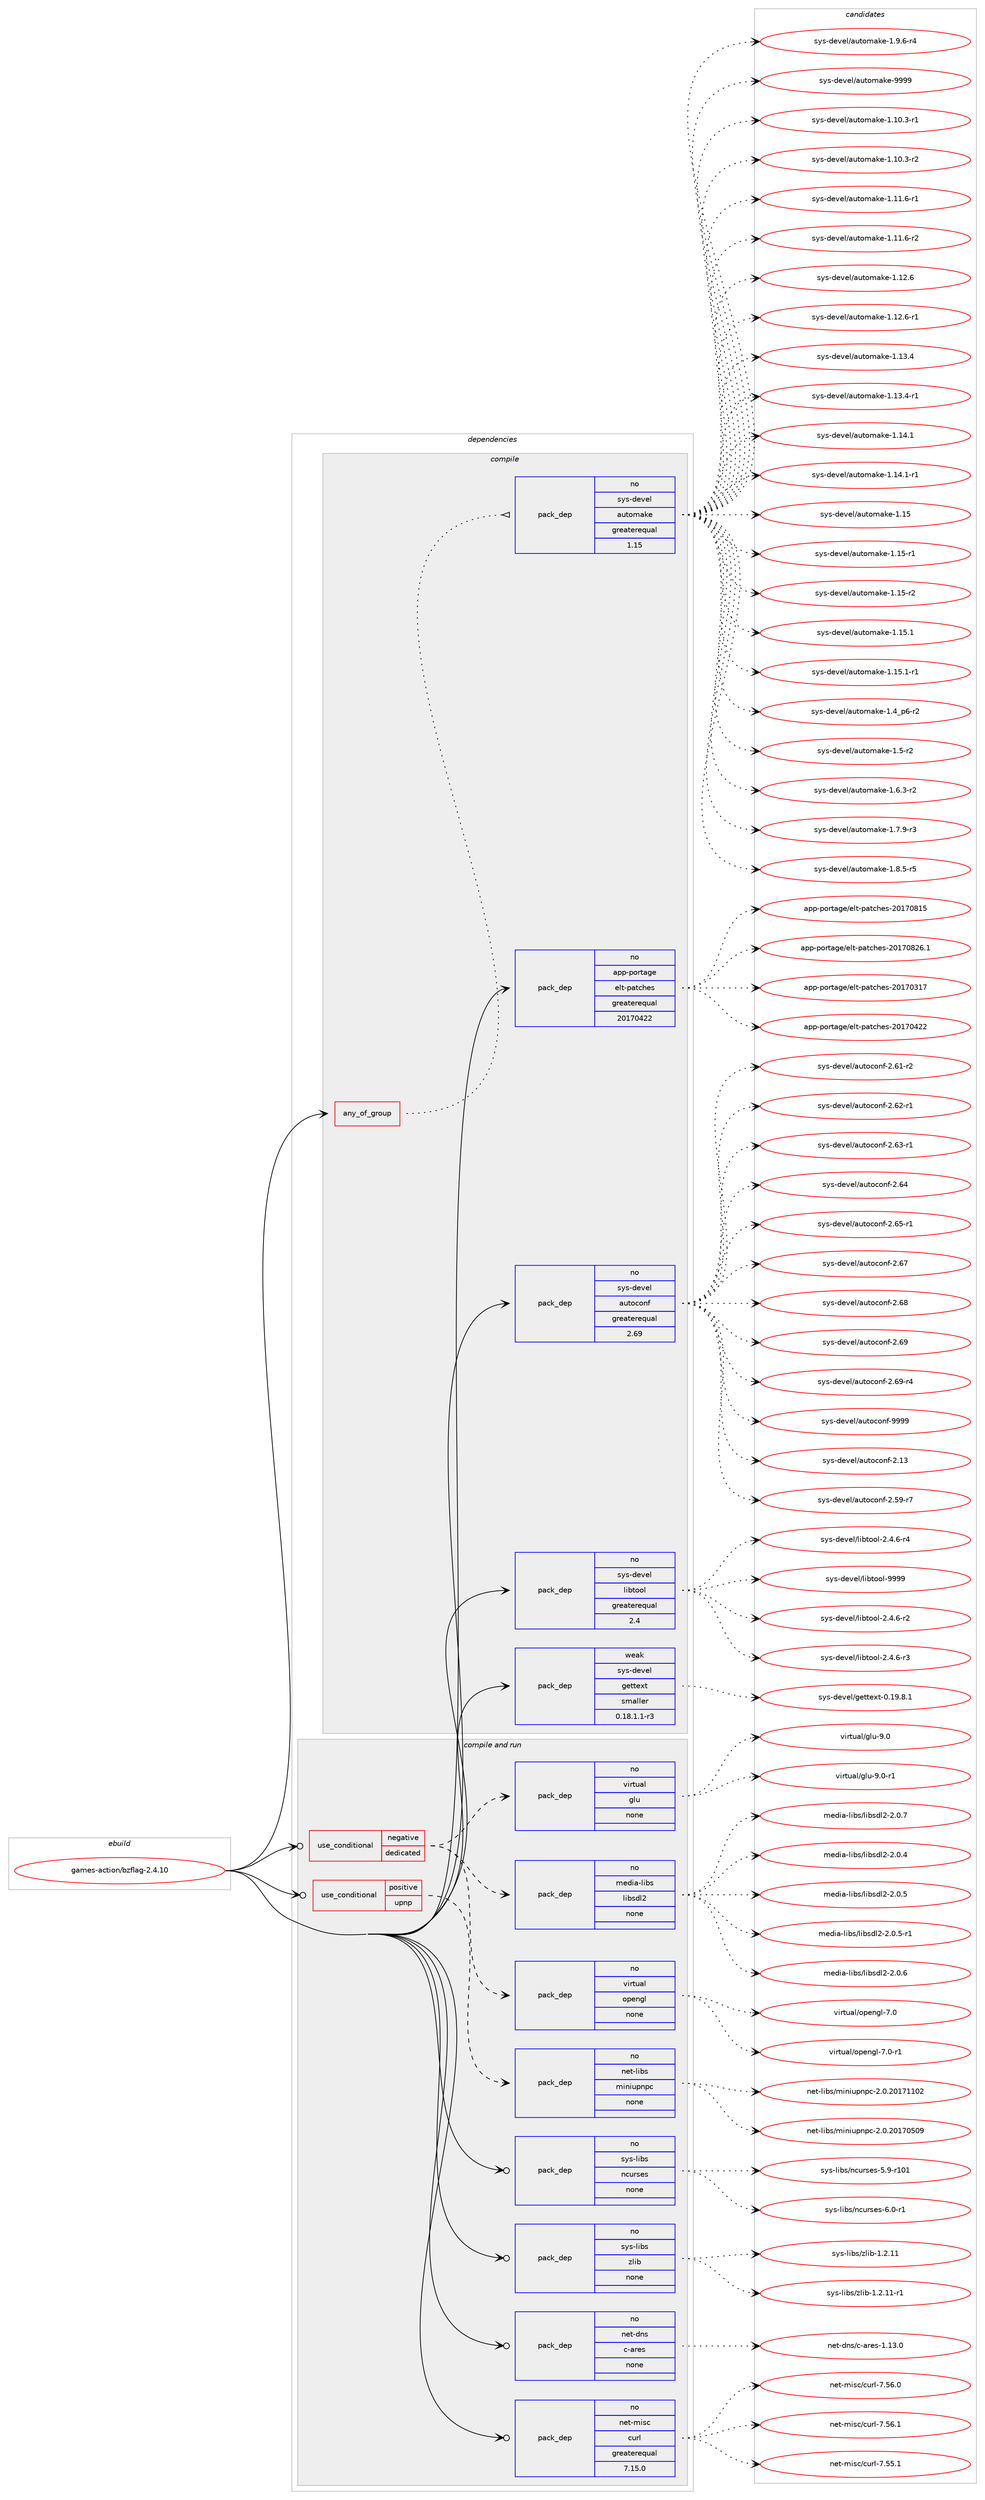 digraph prolog {

# *************
# Graph options
# *************

newrank=true;
concentrate=true;
compound=true;
graph [rankdir=LR,fontname=Helvetica,fontsize=10,ranksep=1.5];#, ranksep=2.5, nodesep=0.2];
edge  [arrowhead=vee];
node  [fontname=Helvetica,fontsize=10];

# **********
# The ebuild
# **********

subgraph cluster_leftcol {
color=gray;
rank=same;
label=<<i>ebuild</i>>;
id [label="games-action/bzflag-2.4.10", color=red, width=4, href="../games-action/bzflag-2.4.10.svg"];
}

# ****************
# The dependencies
# ****************

subgraph cluster_midcol {
color=gray;
label=<<i>dependencies</i>>;
subgraph cluster_compile {
fillcolor="#eeeeee";
style=filled;
label=<<i>compile</i>>;
subgraph any4292 {
dependency292410 [label=<<TABLE BORDER="0" CELLBORDER="1" CELLSPACING="0" CELLPADDING="4"><TR><TD CELLPADDING="10">any_of_group</TD></TR></TABLE>>, shape=none, color=red];subgraph pack208498 {
dependency292411 [label=<<TABLE BORDER="0" CELLBORDER="1" CELLSPACING="0" CELLPADDING="4" WIDTH="220"><TR><TD ROWSPAN="6" CELLPADDING="30">pack_dep</TD></TR><TR><TD WIDTH="110">no</TD></TR><TR><TD>sys-devel</TD></TR><TR><TD>automake</TD></TR><TR><TD>greaterequal</TD></TR><TR><TD>1.15</TD></TR></TABLE>>, shape=none, color=blue];
}
dependency292410:e -> dependency292411:w [weight=20,style="dotted",arrowhead="oinv"];
}
id:e -> dependency292410:w [weight=20,style="solid",arrowhead="vee"];
subgraph pack208499 {
dependency292412 [label=<<TABLE BORDER="0" CELLBORDER="1" CELLSPACING="0" CELLPADDING="4" WIDTH="220"><TR><TD ROWSPAN="6" CELLPADDING="30">pack_dep</TD></TR><TR><TD WIDTH="110">no</TD></TR><TR><TD>app-portage</TD></TR><TR><TD>elt-patches</TD></TR><TR><TD>greaterequal</TD></TR><TR><TD>20170422</TD></TR></TABLE>>, shape=none, color=blue];
}
id:e -> dependency292412:w [weight=20,style="solid",arrowhead="vee"];
subgraph pack208500 {
dependency292413 [label=<<TABLE BORDER="0" CELLBORDER="1" CELLSPACING="0" CELLPADDING="4" WIDTH="220"><TR><TD ROWSPAN="6" CELLPADDING="30">pack_dep</TD></TR><TR><TD WIDTH="110">no</TD></TR><TR><TD>sys-devel</TD></TR><TR><TD>autoconf</TD></TR><TR><TD>greaterequal</TD></TR><TR><TD>2.69</TD></TR></TABLE>>, shape=none, color=blue];
}
id:e -> dependency292413:w [weight=20,style="solid",arrowhead="vee"];
subgraph pack208501 {
dependency292414 [label=<<TABLE BORDER="0" CELLBORDER="1" CELLSPACING="0" CELLPADDING="4" WIDTH="220"><TR><TD ROWSPAN="6" CELLPADDING="30">pack_dep</TD></TR><TR><TD WIDTH="110">no</TD></TR><TR><TD>sys-devel</TD></TR><TR><TD>libtool</TD></TR><TR><TD>greaterequal</TD></TR><TR><TD>2.4</TD></TR></TABLE>>, shape=none, color=blue];
}
id:e -> dependency292414:w [weight=20,style="solid",arrowhead="vee"];
subgraph pack208502 {
dependency292415 [label=<<TABLE BORDER="0" CELLBORDER="1" CELLSPACING="0" CELLPADDING="4" WIDTH="220"><TR><TD ROWSPAN="6" CELLPADDING="30">pack_dep</TD></TR><TR><TD WIDTH="110">weak</TD></TR><TR><TD>sys-devel</TD></TR><TR><TD>gettext</TD></TR><TR><TD>smaller</TD></TR><TR><TD>0.18.1.1-r3</TD></TR></TABLE>>, shape=none, color=blue];
}
id:e -> dependency292415:w [weight=20,style="solid",arrowhead="vee"];
}
subgraph cluster_compileandrun {
fillcolor="#eeeeee";
style=filled;
label=<<i>compile and run</i>>;
subgraph cond79568 {
dependency292416 [label=<<TABLE BORDER="0" CELLBORDER="1" CELLSPACING="0" CELLPADDING="4"><TR><TD ROWSPAN="3" CELLPADDING="10">use_conditional</TD></TR><TR><TD>negative</TD></TR><TR><TD>dedicated</TD></TR></TABLE>>, shape=none, color=red];
subgraph pack208503 {
dependency292417 [label=<<TABLE BORDER="0" CELLBORDER="1" CELLSPACING="0" CELLPADDING="4" WIDTH="220"><TR><TD ROWSPAN="6" CELLPADDING="30">pack_dep</TD></TR><TR><TD WIDTH="110">no</TD></TR><TR><TD>media-libs</TD></TR><TR><TD>libsdl2</TD></TR><TR><TD>none</TD></TR><TR><TD></TD></TR></TABLE>>, shape=none, color=blue];
}
dependency292416:e -> dependency292417:w [weight=20,style="dashed",arrowhead="vee"];
subgraph pack208504 {
dependency292418 [label=<<TABLE BORDER="0" CELLBORDER="1" CELLSPACING="0" CELLPADDING="4" WIDTH="220"><TR><TD ROWSPAN="6" CELLPADDING="30">pack_dep</TD></TR><TR><TD WIDTH="110">no</TD></TR><TR><TD>virtual</TD></TR><TR><TD>glu</TD></TR><TR><TD>none</TD></TR><TR><TD></TD></TR></TABLE>>, shape=none, color=blue];
}
dependency292416:e -> dependency292418:w [weight=20,style="dashed",arrowhead="vee"];
subgraph pack208505 {
dependency292419 [label=<<TABLE BORDER="0" CELLBORDER="1" CELLSPACING="0" CELLPADDING="4" WIDTH="220"><TR><TD ROWSPAN="6" CELLPADDING="30">pack_dep</TD></TR><TR><TD WIDTH="110">no</TD></TR><TR><TD>virtual</TD></TR><TR><TD>opengl</TD></TR><TR><TD>none</TD></TR><TR><TD></TD></TR></TABLE>>, shape=none, color=blue];
}
dependency292416:e -> dependency292419:w [weight=20,style="dashed",arrowhead="vee"];
}
id:e -> dependency292416:w [weight=20,style="solid",arrowhead="odotvee"];
subgraph cond79569 {
dependency292420 [label=<<TABLE BORDER="0" CELLBORDER="1" CELLSPACING="0" CELLPADDING="4"><TR><TD ROWSPAN="3" CELLPADDING="10">use_conditional</TD></TR><TR><TD>positive</TD></TR><TR><TD>upnp</TD></TR></TABLE>>, shape=none, color=red];
subgraph pack208506 {
dependency292421 [label=<<TABLE BORDER="0" CELLBORDER="1" CELLSPACING="0" CELLPADDING="4" WIDTH="220"><TR><TD ROWSPAN="6" CELLPADDING="30">pack_dep</TD></TR><TR><TD WIDTH="110">no</TD></TR><TR><TD>net-libs</TD></TR><TR><TD>miniupnpc</TD></TR><TR><TD>none</TD></TR><TR><TD></TD></TR></TABLE>>, shape=none, color=blue];
}
dependency292420:e -> dependency292421:w [weight=20,style="dashed",arrowhead="vee"];
}
id:e -> dependency292420:w [weight=20,style="solid",arrowhead="odotvee"];
subgraph pack208507 {
dependency292422 [label=<<TABLE BORDER="0" CELLBORDER="1" CELLSPACING="0" CELLPADDING="4" WIDTH="220"><TR><TD ROWSPAN="6" CELLPADDING="30">pack_dep</TD></TR><TR><TD WIDTH="110">no</TD></TR><TR><TD>net-dns</TD></TR><TR><TD>c-ares</TD></TR><TR><TD>none</TD></TR><TR><TD></TD></TR></TABLE>>, shape=none, color=blue];
}
id:e -> dependency292422:w [weight=20,style="solid",arrowhead="odotvee"];
subgraph pack208508 {
dependency292423 [label=<<TABLE BORDER="0" CELLBORDER="1" CELLSPACING="0" CELLPADDING="4" WIDTH="220"><TR><TD ROWSPAN="6" CELLPADDING="30">pack_dep</TD></TR><TR><TD WIDTH="110">no</TD></TR><TR><TD>net-misc</TD></TR><TR><TD>curl</TD></TR><TR><TD>greaterequal</TD></TR><TR><TD>7.15.0</TD></TR></TABLE>>, shape=none, color=blue];
}
id:e -> dependency292423:w [weight=20,style="solid",arrowhead="odotvee"];
subgraph pack208509 {
dependency292424 [label=<<TABLE BORDER="0" CELLBORDER="1" CELLSPACING="0" CELLPADDING="4" WIDTH="220"><TR><TD ROWSPAN="6" CELLPADDING="30">pack_dep</TD></TR><TR><TD WIDTH="110">no</TD></TR><TR><TD>sys-libs</TD></TR><TR><TD>ncurses</TD></TR><TR><TD>none</TD></TR><TR><TD></TD></TR></TABLE>>, shape=none, color=blue];
}
id:e -> dependency292424:w [weight=20,style="solid",arrowhead="odotvee"];
subgraph pack208510 {
dependency292425 [label=<<TABLE BORDER="0" CELLBORDER="1" CELLSPACING="0" CELLPADDING="4" WIDTH="220"><TR><TD ROWSPAN="6" CELLPADDING="30">pack_dep</TD></TR><TR><TD WIDTH="110">no</TD></TR><TR><TD>sys-libs</TD></TR><TR><TD>zlib</TD></TR><TR><TD>none</TD></TR><TR><TD></TD></TR></TABLE>>, shape=none, color=blue];
}
id:e -> dependency292425:w [weight=20,style="solid",arrowhead="odotvee"];
}
subgraph cluster_run {
fillcolor="#eeeeee";
style=filled;
label=<<i>run</i>>;
}
}

# **************
# The candidates
# **************

subgraph cluster_choices {
rank=same;
color=gray;
label=<<i>candidates</i>>;

subgraph choice208498 {
color=black;
nodesep=1;
choice11512111545100101118101108479711711611110997107101454946494846514511449 [label="sys-devel/automake-1.10.3-r1", color=red, width=4,href="../sys-devel/automake-1.10.3-r1.svg"];
choice11512111545100101118101108479711711611110997107101454946494846514511450 [label="sys-devel/automake-1.10.3-r2", color=red, width=4,href="../sys-devel/automake-1.10.3-r2.svg"];
choice11512111545100101118101108479711711611110997107101454946494946544511449 [label="sys-devel/automake-1.11.6-r1", color=red, width=4,href="../sys-devel/automake-1.11.6-r1.svg"];
choice11512111545100101118101108479711711611110997107101454946494946544511450 [label="sys-devel/automake-1.11.6-r2", color=red, width=4,href="../sys-devel/automake-1.11.6-r2.svg"];
choice1151211154510010111810110847971171161111099710710145494649504654 [label="sys-devel/automake-1.12.6", color=red, width=4,href="../sys-devel/automake-1.12.6.svg"];
choice11512111545100101118101108479711711611110997107101454946495046544511449 [label="sys-devel/automake-1.12.6-r1", color=red, width=4,href="../sys-devel/automake-1.12.6-r1.svg"];
choice1151211154510010111810110847971171161111099710710145494649514652 [label="sys-devel/automake-1.13.4", color=red, width=4,href="../sys-devel/automake-1.13.4.svg"];
choice11512111545100101118101108479711711611110997107101454946495146524511449 [label="sys-devel/automake-1.13.4-r1", color=red, width=4,href="../sys-devel/automake-1.13.4-r1.svg"];
choice1151211154510010111810110847971171161111099710710145494649524649 [label="sys-devel/automake-1.14.1", color=red, width=4,href="../sys-devel/automake-1.14.1.svg"];
choice11512111545100101118101108479711711611110997107101454946495246494511449 [label="sys-devel/automake-1.14.1-r1", color=red, width=4,href="../sys-devel/automake-1.14.1-r1.svg"];
choice115121115451001011181011084797117116111109971071014549464953 [label="sys-devel/automake-1.15", color=red, width=4,href="../sys-devel/automake-1.15.svg"];
choice1151211154510010111810110847971171161111099710710145494649534511449 [label="sys-devel/automake-1.15-r1", color=red, width=4,href="../sys-devel/automake-1.15-r1.svg"];
choice1151211154510010111810110847971171161111099710710145494649534511450 [label="sys-devel/automake-1.15-r2", color=red, width=4,href="../sys-devel/automake-1.15-r2.svg"];
choice1151211154510010111810110847971171161111099710710145494649534649 [label="sys-devel/automake-1.15.1", color=red, width=4,href="../sys-devel/automake-1.15.1.svg"];
choice11512111545100101118101108479711711611110997107101454946495346494511449 [label="sys-devel/automake-1.15.1-r1", color=red, width=4,href="../sys-devel/automake-1.15.1-r1.svg"];
choice115121115451001011181011084797117116111109971071014549465295112544511450 [label="sys-devel/automake-1.4_p6-r2", color=red, width=4,href="../sys-devel/automake-1.4_p6-r2.svg"];
choice11512111545100101118101108479711711611110997107101454946534511450 [label="sys-devel/automake-1.5-r2", color=red, width=4,href="../sys-devel/automake-1.5-r2.svg"];
choice115121115451001011181011084797117116111109971071014549465446514511450 [label="sys-devel/automake-1.6.3-r2", color=red, width=4,href="../sys-devel/automake-1.6.3-r2.svg"];
choice115121115451001011181011084797117116111109971071014549465546574511451 [label="sys-devel/automake-1.7.9-r3", color=red, width=4,href="../sys-devel/automake-1.7.9-r3.svg"];
choice115121115451001011181011084797117116111109971071014549465646534511453 [label="sys-devel/automake-1.8.5-r5", color=red, width=4,href="../sys-devel/automake-1.8.5-r5.svg"];
choice115121115451001011181011084797117116111109971071014549465746544511452 [label="sys-devel/automake-1.9.6-r4", color=red, width=4,href="../sys-devel/automake-1.9.6-r4.svg"];
choice115121115451001011181011084797117116111109971071014557575757 [label="sys-devel/automake-9999", color=red, width=4,href="../sys-devel/automake-9999.svg"];
dependency292411:e -> choice11512111545100101118101108479711711611110997107101454946494846514511449:w [style=dotted,weight="100"];
dependency292411:e -> choice11512111545100101118101108479711711611110997107101454946494846514511450:w [style=dotted,weight="100"];
dependency292411:e -> choice11512111545100101118101108479711711611110997107101454946494946544511449:w [style=dotted,weight="100"];
dependency292411:e -> choice11512111545100101118101108479711711611110997107101454946494946544511450:w [style=dotted,weight="100"];
dependency292411:e -> choice1151211154510010111810110847971171161111099710710145494649504654:w [style=dotted,weight="100"];
dependency292411:e -> choice11512111545100101118101108479711711611110997107101454946495046544511449:w [style=dotted,weight="100"];
dependency292411:e -> choice1151211154510010111810110847971171161111099710710145494649514652:w [style=dotted,weight="100"];
dependency292411:e -> choice11512111545100101118101108479711711611110997107101454946495146524511449:w [style=dotted,weight="100"];
dependency292411:e -> choice1151211154510010111810110847971171161111099710710145494649524649:w [style=dotted,weight="100"];
dependency292411:e -> choice11512111545100101118101108479711711611110997107101454946495246494511449:w [style=dotted,weight="100"];
dependency292411:e -> choice115121115451001011181011084797117116111109971071014549464953:w [style=dotted,weight="100"];
dependency292411:e -> choice1151211154510010111810110847971171161111099710710145494649534511449:w [style=dotted,weight="100"];
dependency292411:e -> choice1151211154510010111810110847971171161111099710710145494649534511450:w [style=dotted,weight="100"];
dependency292411:e -> choice1151211154510010111810110847971171161111099710710145494649534649:w [style=dotted,weight="100"];
dependency292411:e -> choice11512111545100101118101108479711711611110997107101454946495346494511449:w [style=dotted,weight="100"];
dependency292411:e -> choice115121115451001011181011084797117116111109971071014549465295112544511450:w [style=dotted,weight="100"];
dependency292411:e -> choice11512111545100101118101108479711711611110997107101454946534511450:w [style=dotted,weight="100"];
dependency292411:e -> choice115121115451001011181011084797117116111109971071014549465446514511450:w [style=dotted,weight="100"];
dependency292411:e -> choice115121115451001011181011084797117116111109971071014549465546574511451:w [style=dotted,weight="100"];
dependency292411:e -> choice115121115451001011181011084797117116111109971071014549465646534511453:w [style=dotted,weight="100"];
dependency292411:e -> choice115121115451001011181011084797117116111109971071014549465746544511452:w [style=dotted,weight="100"];
dependency292411:e -> choice115121115451001011181011084797117116111109971071014557575757:w [style=dotted,weight="100"];
}
subgraph choice208499 {
color=black;
nodesep=1;
choice97112112451121111141169710310147101108116451129711699104101115455048495548514955 [label="app-portage/elt-patches-20170317", color=red, width=4,href="../app-portage/elt-patches-20170317.svg"];
choice97112112451121111141169710310147101108116451129711699104101115455048495548525050 [label="app-portage/elt-patches-20170422", color=red, width=4,href="../app-portage/elt-patches-20170422.svg"];
choice97112112451121111141169710310147101108116451129711699104101115455048495548564953 [label="app-portage/elt-patches-20170815", color=red, width=4,href="../app-portage/elt-patches-20170815.svg"];
choice971121124511211111411697103101471011081164511297116991041011154550484955485650544649 [label="app-portage/elt-patches-20170826.1", color=red, width=4,href="../app-portage/elt-patches-20170826.1.svg"];
dependency292412:e -> choice97112112451121111141169710310147101108116451129711699104101115455048495548514955:w [style=dotted,weight="100"];
dependency292412:e -> choice97112112451121111141169710310147101108116451129711699104101115455048495548525050:w [style=dotted,weight="100"];
dependency292412:e -> choice97112112451121111141169710310147101108116451129711699104101115455048495548564953:w [style=dotted,weight="100"];
dependency292412:e -> choice971121124511211111411697103101471011081164511297116991041011154550484955485650544649:w [style=dotted,weight="100"];
}
subgraph choice208500 {
color=black;
nodesep=1;
choice115121115451001011181011084797117116111991111101024550464951 [label="sys-devel/autoconf-2.13", color=red, width=4,href="../sys-devel/autoconf-2.13.svg"];
choice1151211154510010111810110847971171161119911111010245504653574511455 [label="sys-devel/autoconf-2.59-r7", color=red, width=4,href="../sys-devel/autoconf-2.59-r7.svg"];
choice1151211154510010111810110847971171161119911111010245504654494511450 [label="sys-devel/autoconf-2.61-r2", color=red, width=4,href="../sys-devel/autoconf-2.61-r2.svg"];
choice1151211154510010111810110847971171161119911111010245504654504511449 [label="sys-devel/autoconf-2.62-r1", color=red, width=4,href="../sys-devel/autoconf-2.62-r1.svg"];
choice1151211154510010111810110847971171161119911111010245504654514511449 [label="sys-devel/autoconf-2.63-r1", color=red, width=4,href="../sys-devel/autoconf-2.63-r1.svg"];
choice115121115451001011181011084797117116111991111101024550465452 [label="sys-devel/autoconf-2.64", color=red, width=4,href="../sys-devel/autoconf-2.64.svg"];
choice1151211154510010111810110847971171161119911111010245504654534511449 [label="sys-devel/autoconf-2.65-r1", color=red, width=4,href="../sys-devel/autoconf-2.65-r1.svg"];
choice115121115451001011181011084797117116111991111101024550465455 [label="sys-devel/autoconf-2.67", color=red, width=4,href="../sys-devel/autoconf-2.67.svg"];
choice115121115451001011181011084797117116111991111101024550465456 [label="sys-devel/autoconf-2.68", color=red, width=4,href="../sys-devel/autoconf-2.68.svg"];
choice115121115451001011181011084797117116111991111101024550465457 [label="sys-devel/autoconf-2.69", color=red, width=4,href="../sys-devel/autoconf-2.69.svg"];
choice1151211154510010111810110847971171161119911111010245504654574511452 [label="sys-devel/autoconf-2.69-r4", color=red, width=4,href="../sys-devel/autoconf-2.69-r4.svg"];
choice115121115451001011181011084797117116111991111101024557575757 [label="sys-devel/autoconf-9999", color=red, width=4,href="../sys-devel/autoconf-9999.svg"];
dependency292413:e -> choice115121115451001011181011084797117116111991111101024550464951:w [style=dotted,weight="100"];
dependency292413:e -> choice1151211154510010111810110847971171161119911111010245504653574511455:w [style=dotted,weight="100"];
dependency292413:e -> choice1151211154510010111810110847971171161119911111010245504654494511450:w [style=dotted,weight="100"];
dependency292413:e -> choice1151211154510010111810110847971171161119911111010245504654504511449:w [style=dotted,weight="100"];
dependency292413:e -> choice1151211154510010111810110847971171161119911111010245504654514511449:w [style=dotted,weight="100"];
dependency292413:e -> choice115121115451001011181011084797117116111991111101024550465452:w [style=dotted,weight="100"];
dependency292413:e -> choice1151211154510010111810110847971171161119911111010245504654534511449:w [style=dotted,weight="100"];
dependency292413:e -> choice115121115451001011181011084797117116111991111101024550465455:w [style=dotted,weight="100"];
dependency292413:e -> choice115121115451001011181011084797117116111991111101024550465456:w [style=dotted,weight="100"];
dependency292413:e -> choice115121115451001011181011084797117116111991111101024550465457:w [style=dotted,weight="100"];
dependency292413:e -> choice1151211154510010111810110847971171161119911111010245504654574511452:w [style=dotted,weight="100"];
dependency292413:e -> choice115121115451001011181011084797117116111991111101024557575757:w [style=dotted,weight="100"];
}
subgraph choice208501 {
color=black;
nodesep=1;
choice1151211154510010111810110847108105981161111111084550465246544511450 [label="sys-devel/libtool-2.4.6-r2", color=red, width=4,href="../sys-devel/libtool-2.4.6-r2.svg"];
choice1151211154510010111810110847108105981161111111084550465246544511451 [label="sys-devel/libtool-2.4.6-r3", color=red, width=4,href="../sys-devel/libtool-2.4.6-r3.svg"];
choice1151211154510010111810110847108105981161111111084550465246544511452 [label="sys-devel/libtool-2.4.6-r4", color=red, width=4,href="../sys-devel/libtool-2.4.6-r4.svg"];
choice1151211154510010111810110847108105981161111111084557575757 [label="sys-devel/libtool-9999", color=red, width=4,href="../sys-devel/libtool-9999.svg"];
dependency292414:e -> choice1151211154510010111810110847108105981161111111084550465246544511450:w [style=dotted,weight="100"];
dependency292414:e -> choice1151211154510010111810110847108105981161111111084550465246544511451:w [style=dotted,weight="100"];
dependency292414:e -> choice1151211154510010111810110847108105981161111111084550465246544511452:w [style=dotted,weight="100"];
dependency292414:e -> choice1151211154510010111810110847108105981161111111084557575757:w [style=dotted,weight="100"];
}
subgraph choice208502 {
color=black;
nodesep=1;
choice1151211154510010111810110847103101116116101120116454846495746564649 [label="sys-devel/gettext-0.19.8.1", color=red, width=4,href="../sys-devel/gettext-0.19.8.1.svg"];
dependency292415:e -> choice1151211154510010111810110847103101116116101120116454846495746564649:w [style=dotted,weight="100"];
}
subgraph choice208503 {
color=black;
nodesep=1;
choice109101100105974510810598115471081059811510010850455046484652 [label="media-libs/libsdl2-2.0.4", color=red, width=4,href="../media-libs/libsdl2-2.0.4.svg"];
choice109101100105974510810598115471081059811510010850455046484653 [label="media-libs/libsdl2-2.0.5", color=red, width=4,href="../media-libs/libsdl2-2.0.5.svg"];
choice1091011001059745108105981154710810598115100108504550464846534511449 [label="media-libs/libsdl2-2.0.5-r1", color=red, width=4,href="../media-libs/libsdl2-2.0.5-r1.svg"];
choice109101100105974510810598115471081059811510010850455046484654 [label="media-libs/libsdl2-2.0.6", color=red, width=4,href="../media-libs/libsdl2-2.0.6.svg"];
choice109101100105974510810598115471081059811510010850455046484655 [label="media-libs/libsdl2-2.0.7", color=red, width=4,href="../media-libs/libsdl2-2.0.7.svg"];
dependency292417:e -> choice109101100105974510810598115471081059811510010850455046484652:w [style=dotted,weight="100"];
dependency292417:e -> choice109101100105974510810598115471081059811510010850455046484653:w [style=dotted,weight="100"];
dependency292417:e -> choice1091011001059745108105981154710810598115100108504550464846534511449:w [style=dotted,weight="100"];
dependency292417:e -> choice109101100105974510810598115471081059811510010850455046484654:w [style=dotted,weight="100"];
dependency292417:e -> choice109101100105974510810598115471081059811510010850455046484655:w [style=dotted,weight="100"];
}
subgraph choice208504 {
color=black;
nodesep=1;
choice118105114116117971084710310811745574648 [label="virtual/glu-9.0", color=red, width=4,href="../virtual/glu-9.0.svg"];
choice1181051141161179710847103108117455746484511449 [label="virtual/glu-9.0-r1", color=red, width=4,href="../virtual/glu-9.0-r1.svg"];
dependency292418:e -> choice118105114116117971084710310811745574648:w [style=dotted,weight="100"];
dependency292418:e -> choice1181051141161179710847103108117455746484511449:w [style=dotted,weight="100"];
}
subgraph choice208505 {
color=black;
nodesep=1;
choice118105114116117971084711111210111010310845554648 [label="virtual/opengl-7.0", color=red, width=4,href="../virtual/opengl-7.0.svg"];
choice1181051141161179710847111112101110103108455546484511449 [label="virtual/opengl-7.0-r1", color=red, width=4,href="../virtual/opengl-7.0-r1.svg"];
dependency292419:e -> choice118105114116117971084711111210111010310845554648:w [style=dotted,weight="100"];
dependency292419:e -> choice1181051141161179710847111112101110103108455546484511449:w [style=dotted,weight="100"];
}
subgraph choice208506 {
color=black;
nodesep=1;
choice1101011164510810598115471091051101051171121101129945504648465048495548534857 [label="net-libs/miniupnpc-2.0.20170509", color=red, width=4,href="../net-libs/miniupnpc-2.0.20170509.svg"];
choice1101011164510810598115471091051101051171121101129945504648465048495549494850 [label="net-libs/miniupnpc-2.0.20171102", color=red, width=4,href="../net-libs/miniupnpc-2.0.20171102.svg"];
dependency292421:e -> choice1101011164510810598115471091051101051171121101129945504648465048495548534857:w [style=dotted,weight="100"];
dependency292421:e -> choice1101011164510810598115471091051101051171121101129945504648465048495549494850:w [style=dotted,weight="100"];
}
subgraph choice208507 {
color=black;
nodesep=1;
choice110101116451001101154799459711410111545494649514648 [label="net-dns/c-ares-1.13.0", color=red, width=4,href="../net-dns/c-ares-1.13.0.svg"];
dependency292422:e -> choice110101116451001101154799459711410111545494649514648:w [style=dotted,weight="100"];
}
subgraph choice208508 {
color=black;
nodesep=1;
choice1101011164510910511599479911711410845554653534649 [label="net-misc/curl-7.55.1", color=red, width=4,href="../net-misc/curl-7.55.1.svg"];
choice1101011164510910511599479911711410845554653544648 [label="net-misc/curl-7.56.0", color=red, width=4,href="../net-misc/curl-7.56.0.svg"];
choice1101011164510910511599479911711410845554653544649 [label="net-misc/curl-7.56.1", color=red, width=4,href="../net-misc/curl-7.56.1.svg"];
dependency292423:e -> choice1101011164510910511599479911711410845554653534649:w [style=dotted,weight="100"];
dependency292423:e -> choice1101011164510910511599479911711410845554653544648:w [style=dotted,weight="100"];
dependency292423:e -> choice1101011164510910511599479911711410845554653544649:w [style=dotted,weight="100"];
}
subgraph choice208509 {
color=black;
nodesep=1;
choice115121115451081059811547110991171141151011154553465745114494849 [label="sys-libs/ncurses-5.9-r101", color=red, width=4,href="../sys-libs/ncurses-5.9-r101.svg"];
choice11512111545108105981154711099117114115101115455446484511449 [label="sys-libs/ncurses-6.0-r1", color=red, width=4,href="../sys-libs/ncurses-6.0-r1.svg"];
dependency292424:e -> choice115121115451081059811547110991171141151011154553465745114494849:w [style=dotted,weight="100"];
dependency292424:e -> choice11512111545108105981154711099117114115101115455446484511449:w [style=dotted,weight="100"];
}
subgraph choice208510 {
color=black;
nodesep=1;
choice1151211154510810598115471221081059845494650464949 [label="sys-libs/zlib-1.2.11", color=red, width=4,href="../sys-libs/zlib-1.2.11.svg"];
choice11512111545108105981154712210810598454946504649494511449 [label="sys-libs/zlib-1.2.11-r1", color=red, width=4,href="../sys-libs/zlib-1.2.11-r1.svg"];
dependency292425:e -> choice1151211154510810598115471221081059845494650464949:w [style=dotted,weight="100"];
dependency292425:e -> choice11512111545108105981154712210810598454946504649494511449:w [style=dotted,weight="100"];
}
}

}
